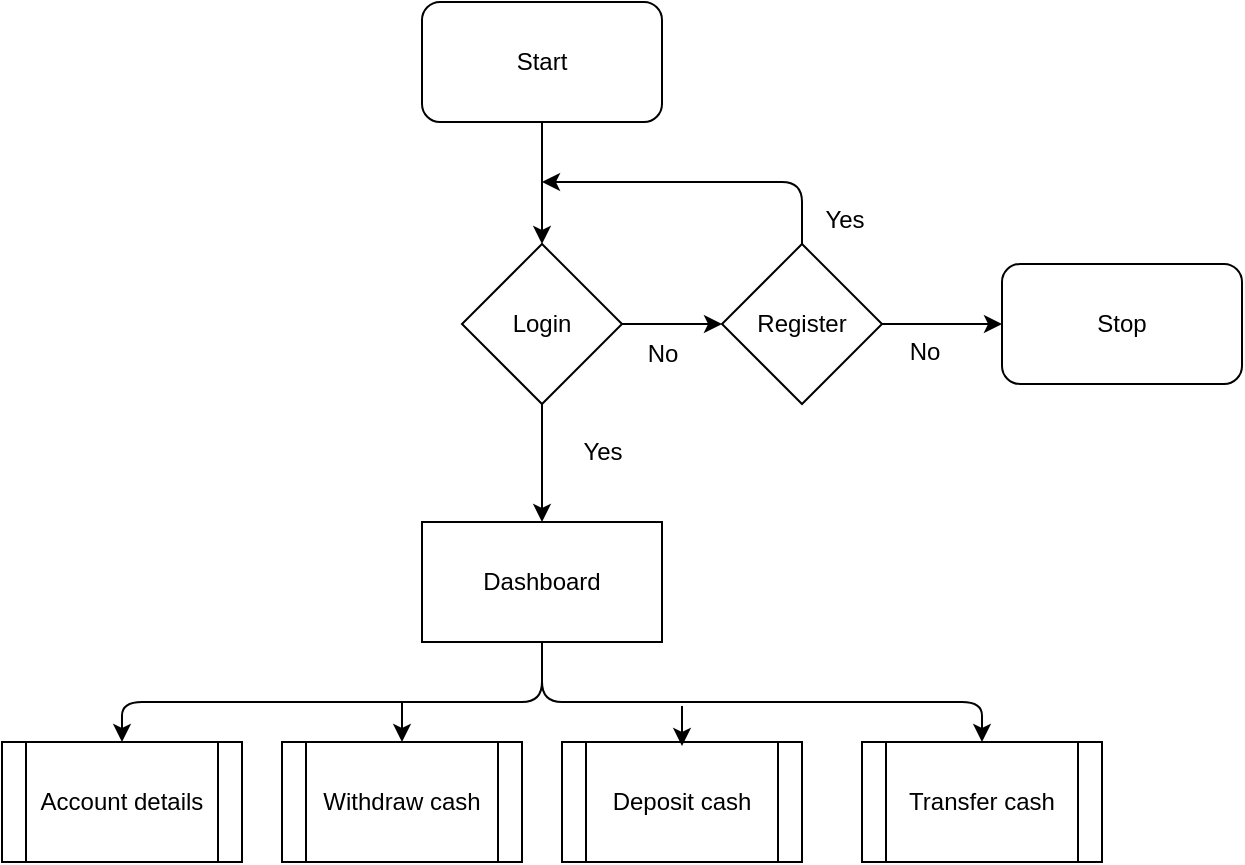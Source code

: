 <mxfile>
    <diagram id="q5acGZSim4RoTt-OggK8" name="Page-1">
        <mxGraphModel dx="615" dy="682" grid="1" gridSize="10" guides="1" tooltips="1" connect="1" arrows="1" fold="1" page="1" pageScale="1" pageWidth="827" pageHeight="1169" math="0" shadow="0">
            <root>
                <mxCell id="0"/>
                <mxCell id="1" parent="0"/>
                <mxCell id="15" value="" style="edgeStyle=none;html=1;" edge="1" parent="1" source="2" target="3">
                    <mxGeometry relative="1" as="geometry"/>
                </mxCell>
                <mxCell id="2" value="Start" style="rounded=1;whiteSpace=wrap;html=1;" vertex="1" parent="1">
                    <mxGeometry x="230" y="120" width="120" height="60" as="geometry"/>
                </mxCell>
                <mxCell id="17" value="" style="edgeStyle=none;html=1;" edge="1" parent="1" source="3" target="16">
                    <mxGeometry relative="1" as="geometry"/>
                </mxCell>
                <mxCell id="23" value="" style="edgeStyle=none;html=1;" edge="1" parent="1" source="3" target="22">
                    <mxGeometry relative="1" as="geometry"/>
                </mxCell>
                <mxCell id="3" value="Login" style="rhombus;whiteSpace=wrap;html=1;" vertex="1" parent="1">
                    <mxGeometry x="250" y="241" width="80" height="80" as="geometry"/>
                </mxCell>
                <mxCell id="5" value="Account details" style="shape=process;whiteSpace=wrap;html=1;backgroundOutline=1;" vertex="1" parent="1">
                    <mxGeometry x="20" y="490" width="120" height="60" as="geometry"/>
                </mxCell>
                <mxCell id="6" value="Withdraw cash" style="shape=process;whiteSpace=wrap;html=1;backgroundOutline=1;" vertex="1" parent="1">
                    <mxGeometry x="160" y="490" width="120" height="60" as="geometry"/>
                </mxCell>
                <mxCell id="7" value="Deposit cash" style="shape=process;whiteSpace=wrap;html=1;backgroundOutline=1;" vertex="1" parent="1">
                    <mxGeometry x="300" y="490" width="120" height="60" as="geometry"/>
                </mxCell>
                <mxCell id="8" value="Transfer cash" style="shape=process;whiteSpace=wrap;html=1;backgroundOutline=1;" vertex="1" parent="1">
                    <mxGeometry x="450" y="490" width="120" height="60" as="geometry"/>
                </mxCell>
                <mxCell id="10" value="" style="endArrow=classic;html=1;entryX=0.5;entryY=0;entryDx=0;entryDy=0;exitX=0.5;exitY=1;exitDx=0;exitDy=0;" edge="1" parent="1" target="5">
                    <mxGeometry width="50" height="50" relative="1" as="geometry">
                        <mxPoint x="290" y="411" as="sourcePoint"/>
                        <mxPoint x="340" y="420" as="targetPoint"/>
                        <Array as="points">
                            <mxPoint x="290" y="470"/>
                            <mxPoint x="80" y="470"/>
                        </Array>
                    </mxGeometry>
                </mxCell>
                <mxCell id="11" value="" style="endArrow=classic;html=1;entryX=0.5;entryY=0;entryDx=0;entryDy=0;" edge="1" parent="1" target="6">
                    <mxGeometry width="50" height="50" relative="1" as="geometry">
                        <mxPoint x="220" y="470" as="sourcePoint"/>
                        <mxPoint x="340" y="420" as="targetPoint"/>
                    </mxGeometry>
                </mxCell>
                <mxCell id="12" value="" style="endArrow=classic;html=1;entryX=0.5;entryY=0;entryDx=0;entryDy=0;" edge="1" parent="1" target="8">
                    <mxGeometry width="50" height="50" relative="1" as="geometry">
                        <mxPoint x="290" y="420" as="sourcePoint"/>
                        <mxPoint x="510" y="440" as="targetPoint"/>
                        <Array as="points">
                            <mxPoint x="290" y="470"/>
                            <mxPoint x="510" y="470"/>
                        </Array>
                    </mxGeometry>
                </mxCell>
                <mxCell id="14" value="" style="endArrow=classic;html=1;entryX=0.5;entryY=0;entryDx=0;entryDy=0;" edge="1" parent="1">
                    <mxGeometry width="50" height="50" relative="1" as="geometry">
                        <mxPoint x="360" y="472" as="sourcePoint"/>
                        <mxPoint x="360" y="492" as="targetPoint"/>
                    </mxGeometry>
                </mxCell>
                <mxCell id="18" style="edgeStyle=none;html=1;" edge="1" parent="1" source="16">
                    <mxGeometry relative="1" as="geometry">
                        <mxPoint x="290" y="210" as="targetPoint"/>
                        <Array as="points">
                            <mxPoint x="420" y="210"/>
                            <mxPoint x="360" y="210"/>
                        </Array>
                    </mxGeometry>
                </mxCell>
                <mxCell id="20" value="" style="edgeStyle=none;html=1;" edge="1" parent="1" source="16" target="19">
                    <mxGeometry relative="1" as="geometry"/>
                </mxCell>
                <mxCell id="16" value="Register" style="rhombus;whiteSpace=wrap;html=1;" vertex="1" parent="1">
                    <mxGeometry x="380" y="241" width="80" height="80" as="geometry"/>
                </mxCell>
                <mxCell id="19" value="Stop" style="rounded=1;whiteSpace=wrap;html=1;" vertex="1" parent="1">
                    <mxGeometry x="520" y="251" width="120" height="60" as="geometry"/>
                </mxCell>
                <mxCell id="21" value="Yes" style="text;html=1;align=center;verticalAlign=middle;resizable=0;points=[];autosize=1;strokeColor=none;fillColor=none;" vertex="1" parent="1">
                    <mxGeometry x="300" y="330" width="40" height="30" as="geometry"/>
                </mxCell>
                <mxCell id="22" value="Dashboard" style="rounded=0;whiteSpace=wrap;html=1;" vertex="1" parent="1">
                    <mxGeometry x="230" y="380" width="120" height="60" as="geometry"/>
                </mxCell>
                <mxCell id="24" value="Yes" style="text;html=1;align=center;verticalAlign=middle;resizable=0;points=[];autosize=1;strokeColor=none;fillColor=none;" vertex="1" parent="1">
                    <mxGeometry x="421" y="214" width="40" height="30" as="geometry"/>
                </mxCell>
                <mxCell id="25" value="No" style="text;html=1;align=center;verticalAlign=middle;resizable=0;points=[];autosize=1;strokeColor=none;fillColor=none;" vertex="1" parent="1">
                    <mxGeometry x="330" y="281" width="40" height="30" as="geometry"/>
                </mxCell>
                <mxCell id="26" value="No" style="text;html=1;align=center;verticalAlign=middle;resizable=0;points=[];autosize=1;strokeColor=none;fillColor=none;" vertex="1" parent="1">
                    <mxGeometry x="461" y="280" width="40" height="30" as="geometry"/>
                </mxCell>
            </root>
        </mxGraphModel>
    </diagram>
</mxfile>